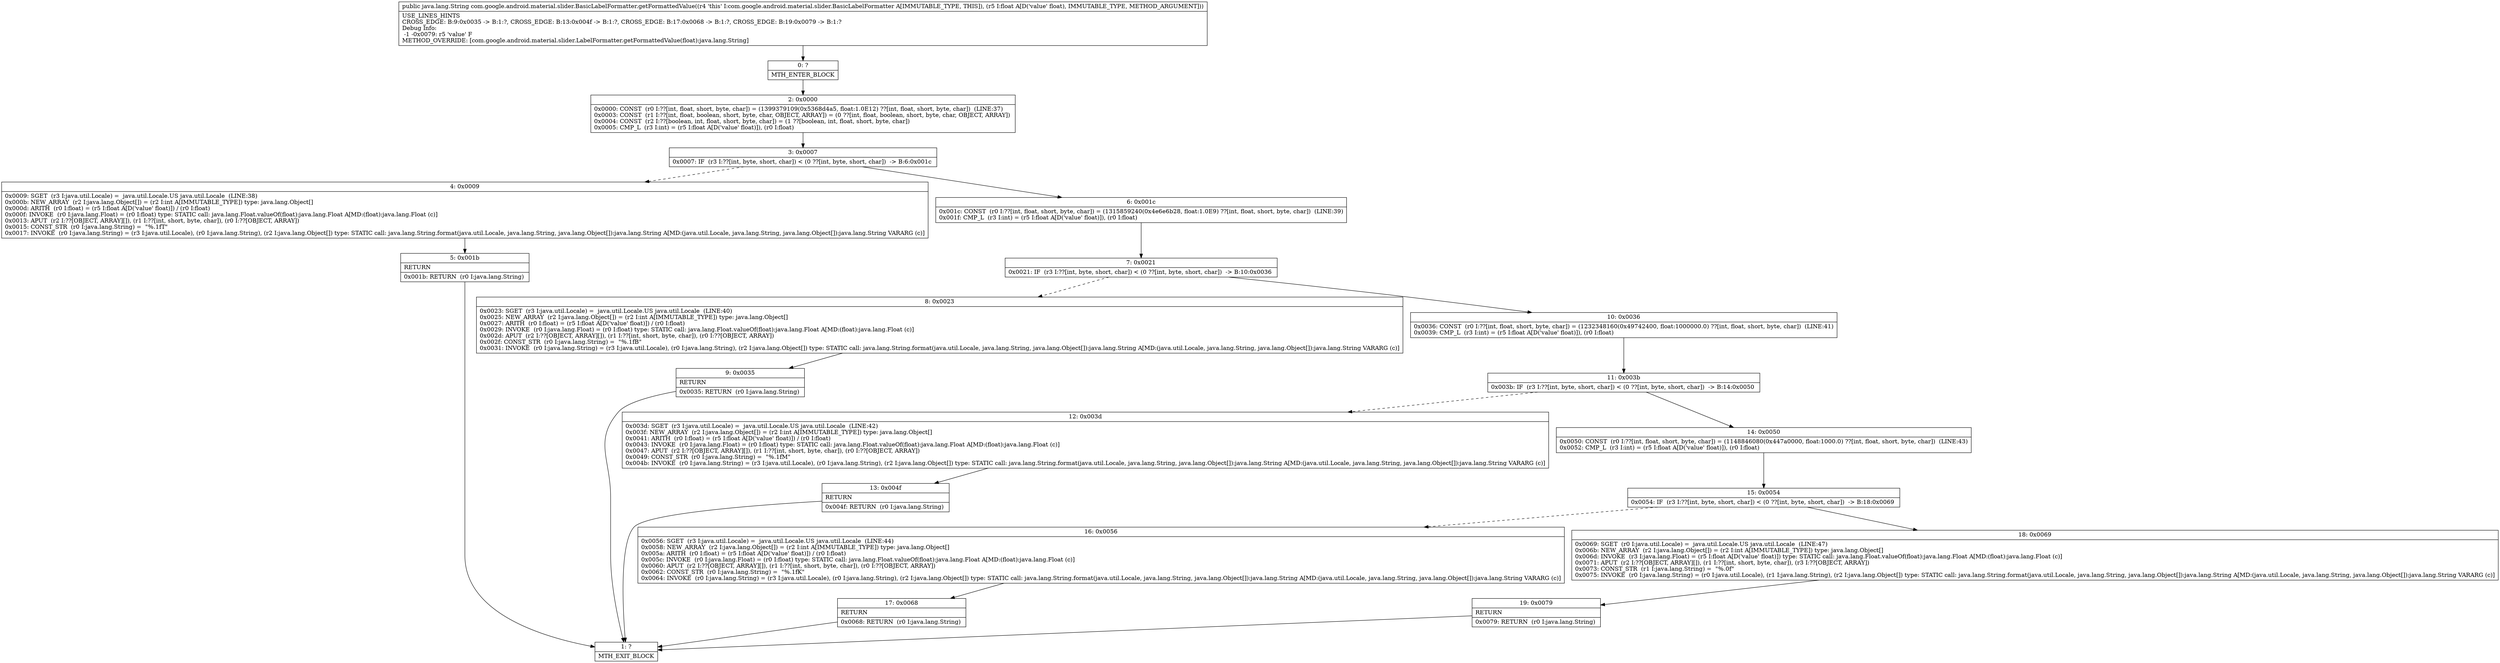 digraph "CFG forcom.google.android.material.slider.BasicLabelFormatter.getFormattedValue(F)Ljava\/lang\/String;" {
Node_0 [shape=record,label="{0\:\ ?|MTH_ENTER_BLOCK\l}"];
Node_2 [shape=record,label="{2\:\ 0x0000|0x0000: CONST  (r0 I:??[int, float, short, byte, char]) = (1399379109(0x5368d4a5, float:1.0E12) ??[int, float, short, byte, char])  (LINE:37)\l0x0003: CONST  (r1 I:??[int, float, boolean, short, byte, char, OBJECT, ARRAY]) = (0 ??[int, float, boolean, short, byte, char, OBJECT, ARRAY]) \l0x0004: CONST  (r2 I:??[boolean, int, float, short, byte, char]) = (1 ??[boolean, int, float, short, byte, char]) \l0x0005: CMP_L  (r3 I:int) = (r5 I:float A[D('value' float)]), (r0 I:float) \l}"];
Node_3 [shape=record,label="{3\:\ 0x0007|0x0007: IF  (r3 I:??[int, byte, short, char]) \< (0 ??[int, byte, short, char])  \-\> B:6:0x001c \l}"];
Node_4 [shape=record,label="{4\:\ 0x0009|0x0009: SGET  (r3 I:java.util.Locale) =  java.util.Locale.US java.util.Locale  (LINE:38)\l0x000b: NEW_ARRAY  (r2 I:java.lang.Object[]) = (r2 I:int A[IMMUTABLE_TYPE]) type: java.lang.Object[] \l0x000d: ARITH  (r0 I:float) = (r5 I:float A[D('value' float)]) \/ (r0 I:float) \l0x000f: INVOKE  (r0 I:java.lang.Float) = (r0 I:float) type: STATIC call: java.lang.Float.valueOf(float):java.lang.Float A[MD:(float):java.lang.Float (c)]\l0x0013: APUT  (r2 I:??[OBJECT, ARRAY][]), (r1 I:??[int, short, byte, char]), (r0 I:??[OBJECT, ARRAY]) \l0x0015: CONST_STR  (r0 I:java.lang.String) =  \"%.1fT\" \l0x0017: INVOKE  (r0 I:java.lang.String) = (r3 I:java.util.Locale), (r0 I:java.lang.String), (r2 I:java.lang.Object[]) type: STATIC call: java.lang.String.format(java.util.Locale, java.lang.String, java.lang.Object[]):java.lang.String A[MD:(java.util.Locale, java.lang.String, java.lang.Object[]):java.lang.String VARARG (c)]\l}"];
Node_5 [shape=record,label="{5\:\ 0x001b|RETURN\l|0x001b: RETURN  (r0 I:java.lang.String) \l}"];
Node_1 [shape=record,label="{1\:\ ?|MTH_EXIT_BLOCK\l}"];
Node_6 [shape=record,label="{6\:\ 0x001c|0x001c: CONST  (r0 I:??[int, float, short, byte, char]) = (1315859240(0x4e6e6b28, float:1.0E9) ??[int, float, short, byte, char])  (LINE:39)\l0x001f: CMP_L  (r3 I:int) = (r5 I:float A[D('value' float)]), (r0 I:float) \l}"];
Node_7 [shape=record,label="{7\:\ 0x0021|0x0021: IF  (r3 I:??[int, byte, short, char]) \< (0 ??[int, byte, short, char])  \-\> B:10:0x0036 \l}"];
Node_8 [shape=record,label="{8\:\ 0x0023|0x0023: SGET  (r3 I:java.util.Locale) =  java.util.Locale.US java.util.Locale  (LINE:40)\l0x0025: NEW_ARRAY  (r2 I:java.lang.Object[]) = (r2 I:int A[IMMUTABLE_TYPE]) type: java.lang.Object[] \l0x0027: ARITH  (r0 I:float) = (r5 I:float A[D('value' float)]) \/ (r0 I:float) \l0x0029: INVOKE  (r0 I:java.lang.Float) = (r0 I:float) type: STATIC call: java.lang.Float.valueOf(float):java.lang.Float A[MD:(float):java.lang.Float (c)]\l0x002d: APUT  (r2 I:??[OBJECT, ARRAY][]), (r1 I:??[int, short, byte, char]), (r0 I:??[OBJECT, ARRAY]) \l0x002f: CONST_STR  (r0 I:java.lang.String) =  \"%.1fB\" \l0x0031: INVOKE  (r0 I:java.lang.String) = (r3 I:java.util.Locale), (r0 I:java.lang.String), (r2 I:java.lang.Object[]) type: STATIC call: java.lang.String.format(java.util.Locale, java.lang.String, java.lang.Object[]):java.lang.String A[MD:(java.util.Locale, java.lang.String, java.lang.Object[]):java.lang.String VARARG (c)]\l}"];
Node_9 [shape=record,label="{9\:\ 0x0035|RETURN\l|0x0035: RETURN  (r0 I:java.lang.String) \l}"];
Node_10 [shape=record,label="{10\:\ 0x0036|0x0036: CONST  (r0 I:??[int, float, short, byte, char]) = (1232348160(0x49742400, float:1000000.0) ??[int, float, short, byte, char])  (LINE:41)\l0x0039: CMP_L  (r3 I:int) = (r5 I:float A[D('value' float)]), (r0 I:float) \l}"];
Node_11 [shape=record,label="{11\:\ 0x003b|0x003b: IF  (r3 I:??[int, byte, short, char]) \< (0 ??[int, byte, short, char])  \-\> B:14:0x0050 \l}"];
Node_12 [shape=record,label="{12\:\ 0x003d|0x003d: SGET  (r3 I:java.util.Locale) =  java.util.Locale.US java.util.Locale  (LINE:42)\l0x003f: NEW_ARRAY  (r2 I:java.lang.Object[]) = (r2 I:int A[IMMUTABLE_TYPE]) type: java.lang.Object[] \l0x0041: ARITH  (r0 I:float) = (r5 I:float A[D('value' float)]) \/ (r0 I:float) \l0x0043: INVOKE  (r0 I:java.lang.Float) = (r0 I:float) type: STATIC call: java.lang.Float.valueOf(float):java.lang.Float A[MD:(float):java.lang.Float (c)]\l0x0047: APUT  (r2 I:??[OBJECT, ARRAY][]), (r1 I:??[int, short, byte, char]), (r0 I:??[OBJECT, ARRAY]) \l0x0049: CONST_STR  (r0 I:java.lang.String) =  \"%.1fM\" \l0x004b: INVOKE  (r0 I:java.lang.String) = (r3 I:java.util.Locale), (r0 I:java.lang.String), (r2 I:java.lang.Object[]) type: STATIC call: java.lang.String.format(java.util.Locale, java.lang.String, java.lang.Object[]):java.lang.String A[MD:(java.util.Locale, java.lang.String, java.lang.Object[]):java.lang.String VARARG (c)]\l}"];
Node_13 [shape=record,label="{13\:\ 0x004f|RETURN\l|0x004f: RETURN  (r0 I:java.lang.String) \l}"];
Node_14 [shape=record,label="{14\:\ 0x0050|0x0050: CONST  (r0 I:??[int, float, short, byte, char]) = (1148846080(0x447a0000, float:1000.0) ??[int, float, short, byte, char])  (LINE:43)\l0x0052: CMP_L  (r3 I:int) = (r5 I:float A[D('value' float)]), (r0 I:float) \l}"];
Node_15 [shape=record,label="{15\:\ 0x0054|0x0054: IF  (r3 I:??[int, byte, short, char]) \< (0 ??[int, byte, short, char])  \-\> B:18:0x0069 \l}"];
Node_16 [shape=record,label="{16\:\ 0x0056|0x0056: SGET  (r3 I:java.util.Locale) =  java.util.Locale.US java.util.Locale  (LINE:44)\l0x0058: NEW_ARRAY  (r2 I:java.lang.Object[]) = (r2 I:int A[IMMUTABLE_TYPE]) type: java.lang.Object[] \l0x005a: ARITH  (r0 I:float) = (r5 I:float A[D('value' float)]) \/ (r0 I:float) \l0x005c: INVOKE  (r0 I:java.lang.Float) = (r0 I:float) type: STATIC call: java.lang.Float.valueOf(float):java.lang.Float A[MD:(float):java.lang.Float (c)]\l0x0060: APUT  (r2 I:??[OBJECT, ARRAY][]), (r1 I:??[int, short, byte, char]), (r0 I:??[OBJECT, ARRAY]) \l0x0062: CONST_STR  (r0 I:java.lang.String) =  \"%.1fK\" \l0x0064: INVOKE  (r0 I:java.lang.String) = (r3 I:java.util.Locale), (r0 I:java.lang.String), (r2 I:java.lang.Object[]) type: STATIC call: java.lang.String.format(java.util.Locale, java.lang.String, java.lang.Object[]):java.lang.String A[MD:(java.util.Locale, java.lang.String, java.lang.Object[]):java.lang.String VARARG (c)]\l}"];
Node_17 [shape=record,label="{17\:\ 0x0068|RETURN\l|0x0068: RETURN  (r0 I:java.lang.String) \l}"];
Node_18 [shape=record,label="{18\:\ 0x0069|0x0069: SGET  (r0 I:java.util.Locale) =  java.util.Locale.US java.util.Locale  (LINE:47)\l0x006b: NEW_ARRAY  (r2 I:java.lang.Object[]) = (r2 I:int A[IMMUTABLE_TYPE]) type: java.lang.Object[] \l0x006d: INVOKE  (r3 I:java.lang.Float) = (r5 I:float A[D('value' float)]) type: STATIC call: java.lang.Float.valueOf(float):java.lang.Float A[MD:(float):java.lang.Float (c)]\l0x0071: APUT  (r2 I:??[OBJECT, ARRAY][]), (r1 I:??[int, short, byte, char]), (r3 I:??[OBJECT, ARRAY]) \l0x0073: CONST_STR  (r1 I:java.lang.String) =  \"%.0f\" \l0x0075: INVOKE  (r0 I:java.lang.String) = (r0 I:java.util.Locale), (r1 I:java.lang.String), (r2 I:java.lang.Object[]) type: STATIC call: java.lang.String.format(java.util.Locale, java.lang.String, java.lang.Object[]):java.lang.String A[MD:(java.util.Locale, java.lang.String, java.lang.Object[]):java.lang.String VARARG (c)]\l}"];
Node_19 [shape=record,label="{19\:\ 0x0079|RETURN\l|0x0079: RETURN  (r0 I:java.lang.String) \l}"];
MethodNode[shape=record,label="{public java.lang.String com.google.android.material.slider.BasicLabelFormatter.getFormattedValue((r4 'this' I:com.google.android.material.slider.BasicLabelFormatter A[IMMUTABLE_TYPE, THIS]), (r5 I:float A[D('value' float), IMMUTABLE_TYPE, METHOD_ARGUMENT]))  | USE_LINES_HINTS\lCROSS_EDGE: B:9:0x0035 \-\> B:1:?, CROSS_EDGE: B:13:0x004f \-\> B:1:?, CROSS_EDGE: B:17:0x0068 \-\> B:1:?, CROSS_EDGE: B:19:0x0079 \-\> B:1:?\lDebug Info:\l  \-1 \-0x0079: r5 'value' F\lMETHOD_OVERRIDE: [com.google.android.material.slider.LabelFormatter.getFormattedValue(float):java.lang.String]\l}"];
MethodNode -> Node_0;Node_0 -> Node_2;
Node_2 -> Node_3;
Node_3 -> Node_4[style=dashed];
Node_3 -> Node_6;
Node_4 -> Node_5;
Node_5 -> Node_1;
Node_6 -> Node_7;
Node_7 -> Node_8[style=dashed];
Node_7 -> Node_10;
Node_8 -> Node_9;
Node_9 -> Node_1;
Node_10 -> Node_11;
Node_11 -> Node_12[style=dashed];
Node_11 -> Node_14;
Node_12 -> Node_13;
Node_13 -> Node_1;
Node_14 -> Node_15;
Node_15 -> Node_16[style=dashed];
Node_15 -> Node_18;
Node_16 -> Node_17;
Node_17 -> Node_1;
Node_18 -> Node_19;
Node_19 -> Node_1;
}

